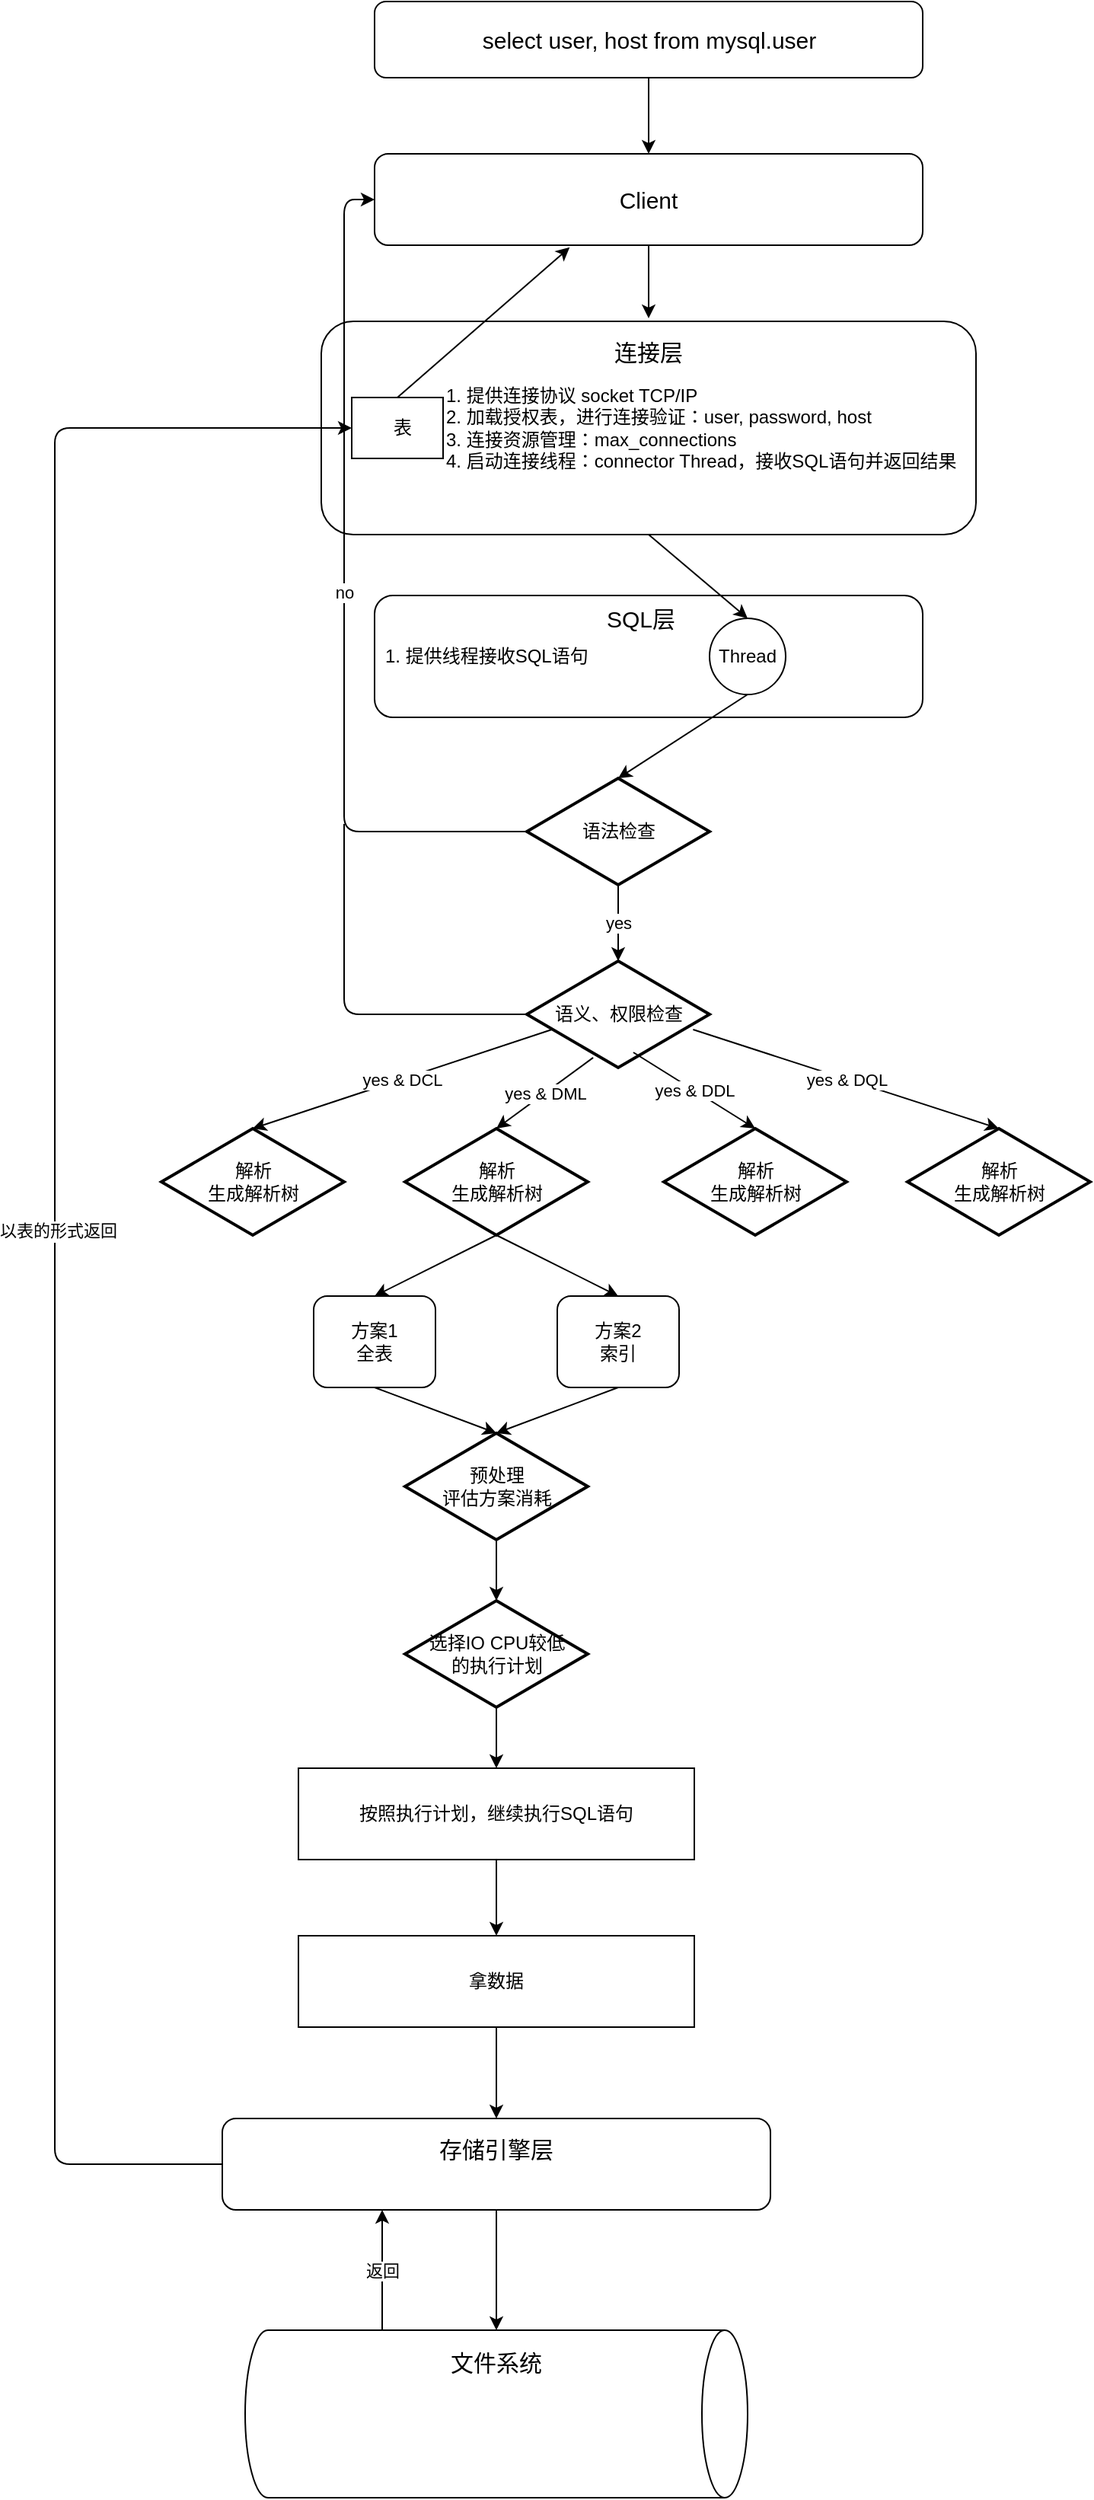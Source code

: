 <mxfile version="15.1.3" type="device"><diagram id="IYrNvSSH7ubDJcyH_pc2" name="第 1 页"><mxGraphModel dx="1851" dy="592" grid="1" gridSize="10" guides="1" tooltips="1" connect="1" arrows="1" fold="1" page="1" pageScale="1" pageWidth="827" pageHeight="1169" math="0" shadow="0"><root><mxCell id="0"/><mxCell id="1" parent="0"/><mxCell id="x_c3UtorVbBORDgERbrp-1" value="" style="rounded=1;whiteSpace=wrap;html=1;" parent="1" vertex="1"><mxGeometry x="200" y="170" width="360" height="50" as="geometry"/></mxCell><mxCell id="x_c3UtorVbBORDgERbrp-2" value="&lt;font style=&quot;font-size: 15px&quot;&gt;select user, host from mysql.user&lt;/font&gt;" style="text;html=1;strokeColor=none;fillColor=none;align=center;verticalAlign=middle;whiteSpace=wrap;rounded=0;" parent="1" vertex="1"><mxGeometry x="262.5" y="190" width="235" height="10" as="geometry"/></mxCell><mxCell id="x_c3UtorVbBORDgERbrp-3" value="" style="rounded=1;whiteSpace=wrap;html=1;" parent="1" vertex="1"><mxGeometry x="200" y="270" width="360" height="60" as="geometry"/></mxCell><mxCell id="x_c3UtorVbBORDgERbrp-4" value="&lt;font style=&quot;font-size: 15px&quot;&gt;Client&lt;/font&gt;" style="text;html=1;strokeColor=none;fillColor=none;align=center;verticalAlign=middle;whiteSpace=wrap;rounded=0;" parent="1" vertex="1"><mxGeometry x="360" y="290" width="40" height="20" as="geometry"/></mxCell><mxCell id="x_c3UtorVbBORDgERbrp-5" value="" style="rounded=1;whiteSpace=wrap;html=1;" parent="1" vertex="1"><mxGeometry x="165" y="380" width="430" height="140" as="geometry"/></mxCell><mxCell id="x_c3UtorVbBORDgERbrp-7" value="&lt;font style=&quot;font-size: 15px&quot;&gt;连接层&lt;/font&gt;" style="text;html=1;strokeColor=none;fillColor=none;align=center;verticalAlign=middle;whiteSpace=wrap;rounded=0;" parent="1" vertex="1"><mxGeometry x="355" y="390" width="50" height="20" as="geometry"/></mxCell><mxCell id="x_c3UtorVbBORDgERbrp-8" value="1. 提供连接协议 socket TCP/IP&lt;br&gt;2. 加载授权表，进行连接验证：user, password, host&lt;br&gt;3. 连接资源管理：max_connections&lt;br&gt;4. 启动连接线程：connector Thread，接收SQL语句并返回结果" style="text;html=1;strokeColor=none;fillColor=none;align=left;verticalAlign=middle;whiteSpace=wrap;rounded=0;" parent="1" vertex="1"><mxGeometry x="245" y="405" width="350" height="90" as="geometry"/></mxCell><mxCell id="x_c3UtorVbBORDgERbrp-9" value="" style="rounded=1;whiteSpace=wrap;html=1;" parent="1" vertex="1"><mxGeometry x="200" y="560" width="360" height="80" as="geometry"/></mxCell><mxCell id="x_c3UtorVbBORDgERbrp-10" value="&lt;font style=&quot;font-size: 15px&quot;&gt;SQL层&lt;/font&gt;" style="text;html=1;strokeColor=none;fillColor=none;align=center;verticalAlign=middle;whiteSpace=wrap;rounded=0;" parent="1" vertex="1"><mxGeometry x="350" y="565" width="50" height="20" as="geometry"/></mxCell><mxCell id="x_c3UtorVbBORDgERbrp-12" value="1. 提供线程接收SQL语句" style="text;html=1;strokeColor=none;fillColor=none;align=left;verticalAlign=middle;whiteSpace=wrap;rounded=0;" parent="1" vertex="1"><mxGeometry x="205" y="565" width="350" height="70" as="geometry"/></mxCell><mxCell id="x_c3UtorVbBORDgERbrp-13" value="" style="ellipse;whiteSpace=wrap;html=1;aspect=fixed;" parent="1" vertex="1"><mxGeometry x="420" y="575" width="50" height="50" as="geometry"/></mxCell><mxCell id="x_c3UtorVbBORDgERbrp-14" value="" style="endArrow=classic;html=1;exitX=0.5;exitY=1;exitDx=0;exitDy=0;entryX=0.5;entryY=0;entryDx=0;entryDy=0;" parent="1" source="x_c3UtorVbBORDgERbrp-1" target="x_c3UtorVbBORDgERbrp-3" edge="1"><mxGeometry width="50" height="50" relative="1" as="geometry"><mxPoint x="420" y="780" as="sourcePoint"/><mxPoint x="470" y="730" as="targetPoint"/></mxGeometry></mxCell><mxCell id="x_c3UtorVbBORDgERbrp-15" value="" style="endArrow=classic;html=1;exitX=0.5;exitY=1;exitDx=0;exitDy=0;" parent="1" source="x_c3UtorVbBORDgERbrp-3" edge="1"><mxGeometry width="50" height="50" relative="1" as="geometry"><mxPoint x="390" y="230" as="sourcePoint"/><mxPoint x="380" y="378" as="targetPoint"/></mxGeometry></mxCell><mxCell id="x_c3UtorVbBORDgERbrp-16" value="" style="endArrow=classic;html=1;exitX=0.5;exitY=1;exitDx=0;exitDy=0;entryX=0.5;entryY=0;entryDx=0;entryDy=0;" parent="1" source="x_c3UtorVbBORDgERbrp-5" target="x_c3UtorVbBORDgERbrp-13" edge="1"><mxGeometry width="50" height="50" relative="1" as="geometry"><mxPoint x="390" y="340" as="sourcePoint"/><mxPoint x="390" y="390" as="targetPoint"/></mxGeometry></mxCell><mxCell id="x_c3UtorVbBORDgERbrp-17" value="Thread" style="text;html=1;strokeColor=none;fillColor=none;align=center;verticalAlign=middle;whiteSpace=wrap;rounded=0;" parent="1" vertex="1"><mxGeometry x="425" y="590" width="40" height="20" as="geometry"/></mxCell><mxCell id="x_c3UtorVbBORDgERbrp-18" value="" style="endArrow=classic;html=1;exitX=0.5;exitY=1;exitDx=0;exitDy=0;entryX=0.5;entryY=0;entryDx=0;entryDy=0;entryPerimeter=0;" parent="1" source="x_c3UtorVbBORDgERbrp-13" target="x_c3UtorVbBORDgERbrp-19" edge="1"><mxGeometry width="50" height="50" relative="1" as="geometry"><mxPoint x="370" y="780" as="sourcePoint"/><mxPoint x="380" y="680" as="targetPoint"/></mxGeometry></mxCell><mxCell id="x_c3UtorVbBORDgERbrp-19" value="" style="strokeWidth=2;html=1;shape=mxgraph.flowchart.decision;whiteSpace=wrap;" parent="1" vertex="1"><mxGeometry x="300" y="680" width="120" height="70" as="geometry"/></mxCell><mxCell id="x_c3UtorVbBORDgERbrp-21" value="语法检查" style="text;html=1;align=center;verticalAlign=middle;resizable=0;points=[];autosize=1;strokeColor=none;fillColor=none;" parent="1" vertex="1"><mxGeometry x="330" y="705" width="60" height="20" as="geometry"/></mxCell><mxCell id="x_c3UtorVbBORDgERbrp-22" value="" style="endArrow=classic;html=1;exitX=0;exitY=0.5;exitDx=0;exitDy=0;exitPerimeter=0;entryX=0;entryY=0.5;entryDx=0;entryDy=0;" parent="1" source="x_c3UtorVbBORDgERbrp-19" target="x_c3UtorVbBORDgERbrp-3" edge="1"><mxGeometry relative="1" as="geometry"><mxPoint x="280" y="770" as="sourcePoint"/><mxPoint x="180" y="300" as="targetPoint"/><Array as="points"><mxPoint x="180" y="715"/><mxPoint x="180" y="300"/></Array></mxGeometry></mxCell><mxCell id="x_c3UtorVbBORDgERbrp-23" value="no" style="edgeLabel;resizable=0;html=1;align=center;verticalAlign=middle;" parent="x_c3UtorVbBORDgERbrp-22" connectable="0" vertex="1"><mxGeometry relative="1" as="geometry"/></mxCell><mxCell id="x_c3UtorVbBORDgERbrp-27" value="" style="strokeWidth=2;html=1;shape=mxgraph.flowchart.decision;whiteSpace=wrap;" parent="1" vertex="1"><mxGeometry x="300" y="800" width="120" height="70" as="geometry"/></mxCell><mxCell id="x_c3UtorVbBORDgERbrp-28" value="语义、权限检查" style="text;html=1;align=center;verticalAlign=middle;resizable=0;points=[];autosize=1;strokeColor=none;fillColor=none;" parent="1" vertex="1"><mxGeometry x="310" y="825" width="100" height="20" as="geometry"/></mxCell><mxCell id="x_c3UtorVbBORDgERbrp-29" value="" style="endArrow=classic;html=1;exitX=0.5;exitY=1;exitDx=0;exitDy=0;exitPerimeter=0;entryX=0.5;entryY=0;entryDx=0;entryDy=0;entryPerimeter=0;" parent="1" source="x_c3UtorVbBORDgERbrp-19" target="x_c3UtorVbBORDgERbrp-27" edge="1"><mxGeometry relative="1" as="geometry"><mxPoint x="480" y="750" as="sourcePoint"/><mxPoint x="580" y="750" as="targetPoint"/></mxGeometry></mxCell><mxCell id="x_c3UtorVbBORDgERbrp-30" value="yes" style="edgeLabel;resizable=0;html=1;align=center;verticalAlign=middle;" parent="x_c3UtorVbBORDgERbrp-29" connectable="0" vertex="1"><mxGeometry relative="1" as="geometry"/></mxCell><mxCell id="x_c3UtorVbBORDgERbrp-31" value="" style="strokeWidth=2;html=1;shape=mxgraph.flowchart.decision;whiteSpace=wrap;" parent="1" vertex="1"><mxGeometry x="220" y="910" width="120" height="70" as="geometry"/></mxCell><mxCell id="x_c3UtorVbBORDgERbrp-32" value="解析&lt;br&gt;生成解析树" style="text;html=1;align=center;verticalAlign=middle;resizable=0;points=[];autosize=1;strokeColor=none;fillColor=none;" parent="1" vertex="1"><mxGeometry x="240" y="930" width="80" height="30" as="geometry"/></mxCell><mxCell id="x_c3UtorVbBORDgERbrp-33" value="" style="endArrow=classic;html=1;exitX=0.363;exitY=0.906;exitDx=0;exitDy=0;exitPerimeter=0;entryX=0.5;entryY=0;entryDx=0;entryDy=0;entryPerimeter=0;" parent="1" source="x_c3UtorVbBORDgERbrp-27" target="x_c3UtorVbBORDgERbrp-31" edge="1"><mxGeometry relative="1" as="geometry"><mxPoint x="540" y="960" as="sourcePoint"/><mxPoint x="540" y="1010" as="targetPoint"/></mxGeometry></mxCell><mxCell id="x_c3UtorVbBORDgERbrp-34" value="yes &amp;amp; DML" style="edgeLabel;resizable=0;html=1;align=center;verticalAlign=middle;" parent="x_c3UtorVbBORDgERbrp-33" connectable="0" vertex="1"><mxGeometry relative="1" as="geometry"/></mxCell><mxCell id="x_c3UtorVbBORDgERbrp-36" value="" style="endArrow=classic;html=1;exitX=0.137;exitY=0.643;exitDx=0;exitDy=0;exitPerimeter=0;entryX=0.5;entryY=0;entryDx=0;entryDy=0;entryPerimeter=0;" parent="1" source="x_c3UtorVbBORDgERbrp-27" target="x_c3UtorVbBORDgERbrp-45" edge="1"><mxGeometry relative="1" as="geometry"><mxPoint x="370" y="880" as="sourcePoint"/><mxPoint x="200" y="910" as="targetPoint"/></mxGeometry></mxCell><mxCell id="x_c3UtorVbBORDgERbrp-37" value="yes &amp;amp; DCL" style="edgeLabel;resizable=0;html=1;align=center;verticalAlign=middle;" parent="x_c3UtorVbBORDgERbrp-36" connectable="0" vertex="1"><mxGeometry relative="1" as="geometry"/></mxCell><mxCell id="x_c3UtorVbBORDgERbrp-38" value="" style="endArrow=classic;html=1;exitX=0.583;exitY=0.857;exitDx=0;exitDy=0;exitPerimeter=0;entryX=0.5;entryY=0;entryDx=0;entryDy=0;entryPerimeter=0;" parent="1" source="x_c3UtorVbBORDgERbrp-27" target="x_c3UtorVbBORDgERbrp-41" edge="1"><mxGeometry relative="1" as="geometry"><mxPoint x="430" y="900" as="sourcePoint"/><mxPoint x="520" y="910" as="targetPoint"/></mxGeometry></mxCell><mxCell id="x_c3UtorVbBORDgERbrp-39" value="yes &amp;amp; DDL" style="edgeLabel;resizable=0;html=1;align=center;verticalAlign=middle;" parent="x_c3UtorVbBORDgERbrp-38" connectable="0" vertex="1"><mxGeometry relative="1" as="geometry"/></mxCell><mxCell id="x_c3UtorVbBORDgERbrp-41" value="" style="strokeWidth=2;html=1;shape=mxgraph.flowchart.decision;whiteSpace=wrap;" parent="1" vertex="1"><mxGeometry x="390" y="910" width="120" height="70" as="geometry"/></mxCell><mxCell id="x_c3UtorVbBORDgERbrp-45" value="" style="strokeWidth=2;html=1;shape=mxgraph.flowchart.decision;whiteSpace=wrap;" parent="1" vertex="1"><mxGeometry x="60" y="910" width="120" height="70" as="geometry"/></mxCell><mxCell id="x_c3UtorVbBORDgERbrp-47" value="" style="endArrow=classic;html=1;exitX=0.992;exitY=1;exitDx=0;exitDy=0;exitPerimeter=0;entryX=0.5;entryY=0;entryDx=0;entryDy=0;entryPerimeter=0;" parent="1" source="x_c3UtorVbBORDgERbrp-28" target="x_c3UtorVbBORDgERbrp-50" edge="1"><mxGeometry relative="1" as="geometry"><mxPoint x="326.44" y="855.01" as="sourcePoint"/><mxPoint x="600" y="910" as="targetPoint"/></mxGeometry></mxCell><mxCell id="x_c3UtorVbBORDgERbrp-48" value="yes &amp;amp; DQL" style="edgeLabel;resizable=0;html=1;align=center;verticalAlign=middle;" parent="x_c3UtorVbBORDgERbrp-47" connectable="0" vertex="1"><mxGeometry relative="1" as="geometry"/></mxCell><mxCell id="x_c3UtorVbBORDgERbrp-50" value="" style="strokeWidth=2;html=1;shape=mxgraph.flowchart.decision;whiteSpace=wrap;" parent="1" vertex="1"><mxGeometry x="550" y="910" width="120" height="70" as="geometry"/></mxCell><mxCell id="x_c3UtorVbBORDgERbrp-54" value="" style="rounded=1;whiteSpace=wrap;html=1;" parent="1" vertex="1"><mxGeometry x="160" y="1020" width="80" height="60" as="geometry"/></mxCell><mxCell id="x_c3UtorVbBORDgERbrp-55" value="" style="rounded=1;whiteSpace=wrap;html=1;" parent="1" vertex="1"><mxGeometry x="320" y="1020" width="80" height="60" as="geometry"/></mxCell><mxCell id="x_c3UtorVbBORDgERbrp-56" value="方案1&lt;br&gt;全表" style="text;html=1;strokeColor=none;fillColor=none;align=center;verticalAlign=middle;whiteSpace=wrap;rounded=0;" parent="1" vertex="1"><mxGeometry x="180" y="1040" width="40" height="20" as="geometry"/></mxCell><mxCell id="x_c3UtorVbBORDgERbrp-57" value="方案2&lt;br&gt;索引" style="text;html=1;strokeColor=none;fillColor=none;align=center;verticalAlign=middle;whiteSpace=wrap;rounded=0;" parent="1" vertex="1"><mxGeometry x="340" y="1040" width="40" height="20" as="geometry"/></mxCell><mxCell id="x_c3UtorVbBORDgERbrp-58" value="" style="endArrow=classic;html=1;exitX=0.5;exitY=1;exitDx=0;exitDy=0;exitPerimeter=0;entryX=0.5;entryY=0;entryDx=0;entryDy=0;" parent="1" source="x_c3UtorVbBORDgERbrp-31" target="x_c3UtorVbBORDgERbrp-54" edge="1"><mxGeometry width="50" height="50" relative="1" as="geometry"><mxPoint x="250" y="1190" as="sourcePoint"/><mxPoint x="300" y="1140" as="targetPoint"/></mxGeometry></mxCell><mxCell id="x_c3UtorVbBORDgERbrp-59" value="" style="endArrow=classic;html=1;exitX=0.5;exitY=1;exitDx=0;exitDy=0;exitPerimeter=0;entryX=0.5;entryY=0;entryDx=0;entryDy=0;" parent="1" source="x_c3UtorVbBORDgERbrp-31" target="x_c3UtorVbBORDgERbrp-55" edge="1"><mxGeometry width="50" height="50" relative="1" as="geometry"><mxPoint x="410" y="1190" as="sourcePoint"/><mxPoint x="460" y="1140" as="targetPoint"/></mxGeometry></mxCell><mxCell id="x_c3UtorVbBORDgERbrp-61" value="" style="strokeWidth=2;html=1;shape=mxgraph.flowchart.decision;whiteSpace=wrap;" parent="1" vertex="1"><mxGeometry x="220" y="1110" width="120" height="70" as="geometry"/></mxCell><mxCell id="x_c3UtorVbBORDgERbrp-62" value="预处理&lt;br&gt;评估方案消耗" style="text;html=1;align=center;verticalAlign=middle;resizable=0;points=[];autosize=1;strokeColor=none;fillColor=none;" parent="1" vertex="1"><mxGeometry x="235" y="1130" width="90" height="30" as="geometry"/></mxCell><mxCell id="x_c3UtorVbBORDgERbrp-63" value="解析&lt;br&gt;生成解析树" style="text;html=1;align=center;verticalAlign=middle;resizable=0;points=[];autosize=1;strokeColor=none;fillColor=none;" parent="1" vertex="1"><mxGeometry x="80" y="930" width="80" height="30" as="geometry"/></mxCell><mxCell id="x_c3UtorVbBORDgERbrp-64" value="解析&lt;br&gt;生成解析树" style="text;html=1;align=center;verticalAlign=middle;resizable=0;points=[];autosize=1;strokeColor=none;fillColor=none;" parent="1" vertex="1"><mxGeometry x="410" y="930" width="80" height="30" as="geometry"/></mxCell><mxCell id="x_c3UtorVbBORDgERbrp-65" value="解析&lt;br&gt;生成解析树" style="text;html=1;align=center;verticalAlign=middle;resizable=0;points=[];autosize=1;strokeColor=none;fillColor=none;" parent="1" vertex="1"><mxGeometry x="570" y="930" width="80" height="30" as="geometry"/></mxCell><mxCell id="x_c3UtorVbBORDgERbrp-66" value="" style="endArrow=classic;html=1;exitX=0.5;exitY=1;exitDx=0;exitDy=0;entryX=0.5;entryY=0;entryDx=0;entryDy=0;entryPerimeter=0;" parent="1" source="x_c3UtorVbBORDgERbrp-54" target="x_c3UtorVbBORDgERbrp-61" edge="1"><mxGeometry width="50" height="50" relative="1" as="geometry"><mxPoint x="130" y="1240" as="sourcePoint"/><mxPoint x="180" y="1190" as="targetPoint"/></mxGeometry></mxCell><mxCell id="x_c3UtorVbBORDgERbrp-67" value="" style="endArrow=classic;html=1;exitX=0.5;exitY=1;exitDx=0;exitDy=0;entryX=0.5;entryY=0;entryDx=0;entryDy=0;entryPerimeter=0;" parent="1" source="x_c3UtorVbBORDgERbrp-55" target="x_c3UtorVbBORDgERbrp-61" edge="1"><mxGeometry width="50" height="50" relative="1" as="geometry"><mxPoint x="210.0" y="1090" as="sourcePoint"/><mxPoint x="290.0" y="1120" as="targetPoint"/></mxGeometry></mxCell><mxCell id="x_c3UtorVbBORDgERbrp-68" value="" style="endArrow=classic;html=1;exitX=0.5;exitY=1;exitDx=0;exitDy=0;exitPerimeter=0;entryX=0.5;entryY=0;entryDx=0;entryDy=0;entryPerimeter=0;" parent="1" source="x_c3UtorVbBORDgERbrp-61" target="x_c3UtorVbBORDgERbrp-70" edge="1"><mxGeometry width="50" height="50" relative="1" as="geometry"><mxPoint x="280" y="1290" as="sourcePoint"/><mxPoint x="280" y="1240" as="targetPoint"/></mxGeometry></mxCell><mxCell id="x_c3UtorVbBORDgERbrp-70" value="" style="strokeWidth=2;html=1;shape=mxgraph.flowchart.decision;whiteSpace=wrap;" parent="1" vertex="1"><mxGeometry x="220" y="1220" width="120" height="70" as="geometry"/></mxCell><mxCell id="x_c3UtorVbBORDgERbrp-71" value="选择IO CPU较低&lt;br&gt;的执行计划" style="text;html=1;align=center;verticalAlign=middle;resizable=0;points=[];autosize=1;strokeColor=none;fillColor=none;" parent="1" vertex="1"><mxGeometry x="225" y="1240" width="110" height="30" as="geometry"/></mxCell><mxCell id="x_c3UtorVbBORDgERbrp-73" value="" style="endArrow=none;html=1;entryX=0;entryY=0.5;entryDx=0;entryDy=0;entryPerimeter=0;" parent="1" target="x_c3UtorVbBORDgERbrp-27" edge="1"><mxGeometry width="50" height="50" relative="1" as="geometry"><mxPoint x="180" y="710" as="sourcePoint"/><mxPoint x="190" y="770" as="targetPoint"/><Array as="points"><mxPoint x="180" y="835"/></Array></mxGeometry></mxCell><mxCell id="x_c3UtorVbBORDgERbrp-74" value="" style="rounded=0;whiteSpace=wrap;html=1;" parent="1" vertex="1"><mxGeometry x="150" y="1330" width="260" height="60" as="geometry"/></mxCell><mxCell id="x_c3UtorVbBORDgERbrp-75" value="" style="endArrow=classic;html=1;exitX=0.5;exitY=1;exitDx=0;exitDy=0;exitPerimeter=0;entryX=0.5;entryY=0;entryDx=0;entryDy=0;" parent="1" source="x_c3UtorVbBORDgERbrp-70" target="x_c3UtorVbBORDgERbrp-74" edge="1"><mxGeometry width="50" height="50" relative="1" as="geometry"><mxPoint x="350" y="1350" as="sourcePoint"/><mxPoint x="400" y="1300" as="targetPoint"/></mxGeometry></mxCell><mxCell id="x_c3UtorVbBORDgERbrp-76" value="按照执行计划，继续执行SQL语句" style="text;html=1;strokeColor=none;fillColor=none;align=center;verticalAlign=middle;whiteSpace=wrap;rounded=0;" parent="1" vertex="1"><mxGeometry x="174" y="1350" width="212" height="20" as="geometry"/></mxCell><mxCell id="x_c3UtorVbBORDgERbrp-77" value="" style="endArrow=classic;html=1;exitX=0.5;exitY=1;exitDx=0;exitDy=0;entryX=0.5;entryY=0;entryDx=0;entryDy=0;" parent="1" source="x_c3UtorVbBORDgERbrp-74" target="x_c3UtorVbBORDgERbrp-78" edge="1"><mxGeometry width="50" height="50" relative="1" as="geometry"><mxPoint x="320" y="1570" as="sourcePoint"/><mxPoint x="280" y="1450" as="targetPoint"/></mxGeometry></mxCell><mxCell id="x_c3UtorVbBORDgERbrp-78" value="" style="rounded=0;whiteSpace=wrap;html=1;" parent="1" vertex="1"><mxGeometry x="150" y="1440" width="260" height="60" as="geometry"/></mxCell><mxCell id="x_c3UtorVbBORDgERbrp-79" value="拿数据" style="text;html=1;strokeColor=none;fillColor=none;align=center;verticalAlign=middle;whiteSpace=wrap;rounded=0;" parent="1" vertex="1"><mxGeometry x="174" y="1460" width="212" height="20" as="geometry"/></mxCell><mxCell id="x_c3UtorVbBORDgERbrp-80" value="" style="rounded=1;whiteSpace=wrap;html=1;" parent="1" vertex="1"><mxGeometry x="100" y="1560" width="360" height="60" as="geometry"/></mxCell><mxCell id="x_c3UtorVbBORDgERbrp-81" value="&lt;font style=&quot;font-size: 15px&quot;&gt;存储引擎层&lt;/font&gt;" style="text;html=1;strokeColor=none;fillColor=none;align=center;verticalAlign=middle;whiteSpace=wrap;rounded=0;" parent="1" vertex="1"><mxGeometry x="235" y="1570" width="90" height="20" as="geometry"/></mxCell><mxCell id="x_c3UtorVbBORDgERbrp-82" value="" style="endArrow=classic;html=1;exitX=0.5;exitY=1;exitDx=0;exitDy=0;entryX=0.5;entryY=0;entryDx=0;entryDy=0;" parent="1" source="x_c3UtorVbBORDgERbrp-78" target="x_c3UtorVbBORDgERbrp-80" edge="1"><mxGeometry width="50" height="50" relative="1" as="geometry"><mxPoint x="300" y="1560" as="sourcePoint"/><mxPoint x="350" y="1510" as="targetPoint"/></mxGeometry></mxCell><mxCell id="x_c3UtorVbBORDgERbrp-83" value="" style="shape=cylinder3;whiteSpace=wrap;html=1;boundedLbl=1;backgroundOutline=1;size=15;direction=south;" parent="1" vertex="1"><mxGeometry x="115" y="1699" width="330" height="110" as="geometry"/></mxCell><mxCell id="x_c3UtorVbBORDgERbrp-84" value="" style="endArrow=classic;html=1;exitX=0.5;exitY=1;exitDx=0;exitDy=0;entryX=0;entryY=0.5;entryDx=0;entryDy=0;entryPerimeter=0;" parent="1" source="x_c3UtorVbBORDgERbrp-80" target="x_c3UtorVbBORDgERbrp-83" edge="1"><mxGeometry width="50" height="50" relative="1" as="geometry"><mxPoint x="380" y="1680" as="sourcePoint"/><mxPoint x="430" y="1630" as="targetPoint"/></mxGeometry></mxCell><mxCell id="x_c3UtorVbBORDgERbrp-85" value="&lt;font style=&quot;font-size: 15px&quot;&gt;文件系统&lt;/font&gt;" style="text;html=1;strokeColor=none;fillColor=none;align=center;verticalAlign=middle;whiteSpace=wrap;rounded=0;" parent="1" vertex="1"><mxGeometry x="230" y="1710" width="100" height="20" as="geometry"/></mxCell><mxCell id="x_c3UtorVbBORDgERbrp-86" value="" style="endArrow=classic;html=1;exitX=0;exitY=0;exitDx=0;exitDy=240;exitPerimeter=0;" parent="1" source="x_c3UtorVbBORDgERbrp-83" edge="1"><mxGeometry relative="1" as="geometry"><mxPoint x="140" y="1650" as="sourcePoint"/><mxPoint x="205" y="1620" as="targetPoint"/></mxGeometry></mxCell><mxCell id="x_c3UtorVbBORDgERbrp-87" value="返回" style="edgeLabel;resizable=0;html=1;align=center;verticalAlign=middle;" parent="x_c3UtorVbBORDgERbrp-86" connectable="0" vertex="1"><mxGeometry relative="1" as="geometry"/></mxCell><mxCell id="x_c3UtorVbBORDgERbrp-88" value="" style="endArrow=classic;html=1;exitX=0;exitY=0.5;exitDx=0;exitDy=0;entryX=0;entryY=0.5;entryDx=0;entryDy=0;" parent="1" source="x_c3UtorVbBORDgERbrp-80" target="OqNe26MUbsRxCqV3gEF_-19" edge="1"><mxGeometry relative="1" as="geometry"><mxPoint x="70" y="1490" as="sourcePoint"/><mxPoint x="-10" y="420" as="targetPoint"/><Array as="points"><mxPoint x="-10" y="1590"/><mxPoint x="-10" y="450"/></Array></mxGeometry></mxCell><mxCell id="x_c3UtorVbBORDgERbrp-89" value="Label" style="edgeLabel;resizable=0;html=1;align=center;verticalAlign=middle;" parent="x_c3UtorVbBORDgERbrp-88" connectable="0" vertex="1"><mxGeometry relative="1" as="geometry"/></mxCell><mxCell id="x_c3UtorVbBORDgERbrp-90" value="以表的形式返回" style="edgeLabel;html=1;align=center;verticalAlign=middle;resizable=0;points=[];" parent="x_c3UtorVbBORDgERbrp-88" vertex="1" connectable="0"><mxGeometry x="0.001" y="-2" relative="1" as="geometry"><mxPoint as="offset"/></mxGeometry></mxCell><mxCell id="OqNe26MUbsRxCqV3gEF_-19" value="" style="rounded=0;whiteSpace=wrap;html=1;" vertex="1" parent="1"><mxGeometry x="185" y="430" width="60" height="40" as="geometry"/></mxCell><mxCell id="OqNe26MUbsRxCqV3gEF_-21" value="表" style="text;html=1;strokeColor=none;fillColor=none;align=center;verticalAlign=middle;whiteSpace=wrap;rounded=0;" vertex="1" parent="1"><mxGeometry x="201" y="440" width="35" height="20" as="geometry"/></mxCell><mxCell id="OqNe26MUbsRxCqV3gEF_-22" value="" style="endArrow=classic;html=1;exitX=0.5;exitY=0;exitDx=0;exitDy=0;entryX=0.356;entryY=1.023;entryDx=0;entryDy=0;entryPerimeter=0;" edge="1" parent="1" source="OqNe26MUbsRxCqV3gEF_-19" target="x_c3UtorVbBORDgERbrp-3"><mxGeometry width="50" height="50" relative="1" as="geometry"><mxPoint x="120" y="330" as="sourcePoint"/><mxPoint x="170" y="280" as="targetPoint"/></mxGeometry></mxCell></root></mxGraphModel></diagram></mxfile>